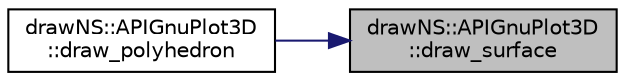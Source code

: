 digraph "drawNS::APIGnuPlot3D::draw_surface"
{
 // LATEX_PDF_SIZE
  edge [fontname="Helvetica",fontsize="10",labelfontname="Helvetica",labelfontsize="10"];
  node [fontname="Helvetica",fontsize="10",shape=record];
  rankdir="RL";
  Node1 [label="drawNS::APIGnuPlot3D\l::draw_surface",height=0.2,width=0.4,color="black", fillcolor="grey75", style="filled", fontcolor="black",tooltip="draws surface described by its points"];
  Node1 -> Node2 [dir="back",color="midnightblue",fontsize="10",style="solid",fontname="Helvetica"];
  Node2 [label="drawNS::APIGnuPlot3D\l::draw_polyhedron",height=0.2,width=0.4,color="black", fillcolor="white", style="filled",URL="$classdraw_n_s_1_1_a_p_i_gnu_plot3_d.html#ac5237f08f9923f785928fec32805e31c",tooltip="draws polyhedron described by its apexs"];
}
